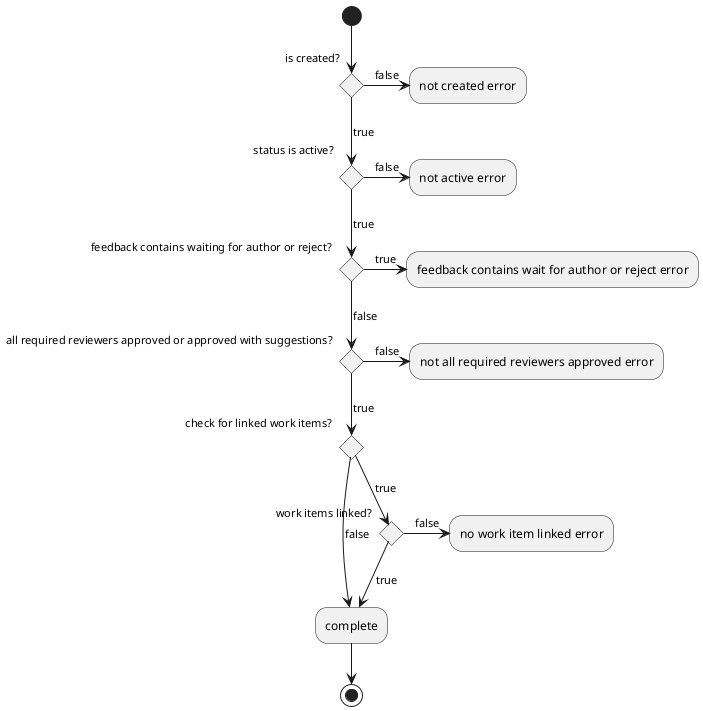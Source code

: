 @startuml complete

(*) --> if "is created?" then
  ->[false] "not created error"
else
  -->[true] if "status is active?" then
    ->[false] "not active error"
  else
    --> [true] if "feedback contains waiting for author or reject?" then
      -> [true] "feedback contains wait for author or reject error"
    else
      --> [false] if "all required reviewers approved or approved with suggestions?" then
        -> [false] "not all required reviewers approved error"
      else
        --> [true] if "check for linked work items?" then
          -> [false] "complete"
        else
          --> [true] if "work items linked?" then
            -> [false] "no work item linked error"
          else
            --> [true] "complete"
            --> (*)
          endif
        endif
      endif
    endif
  endif
endif

@enduml
